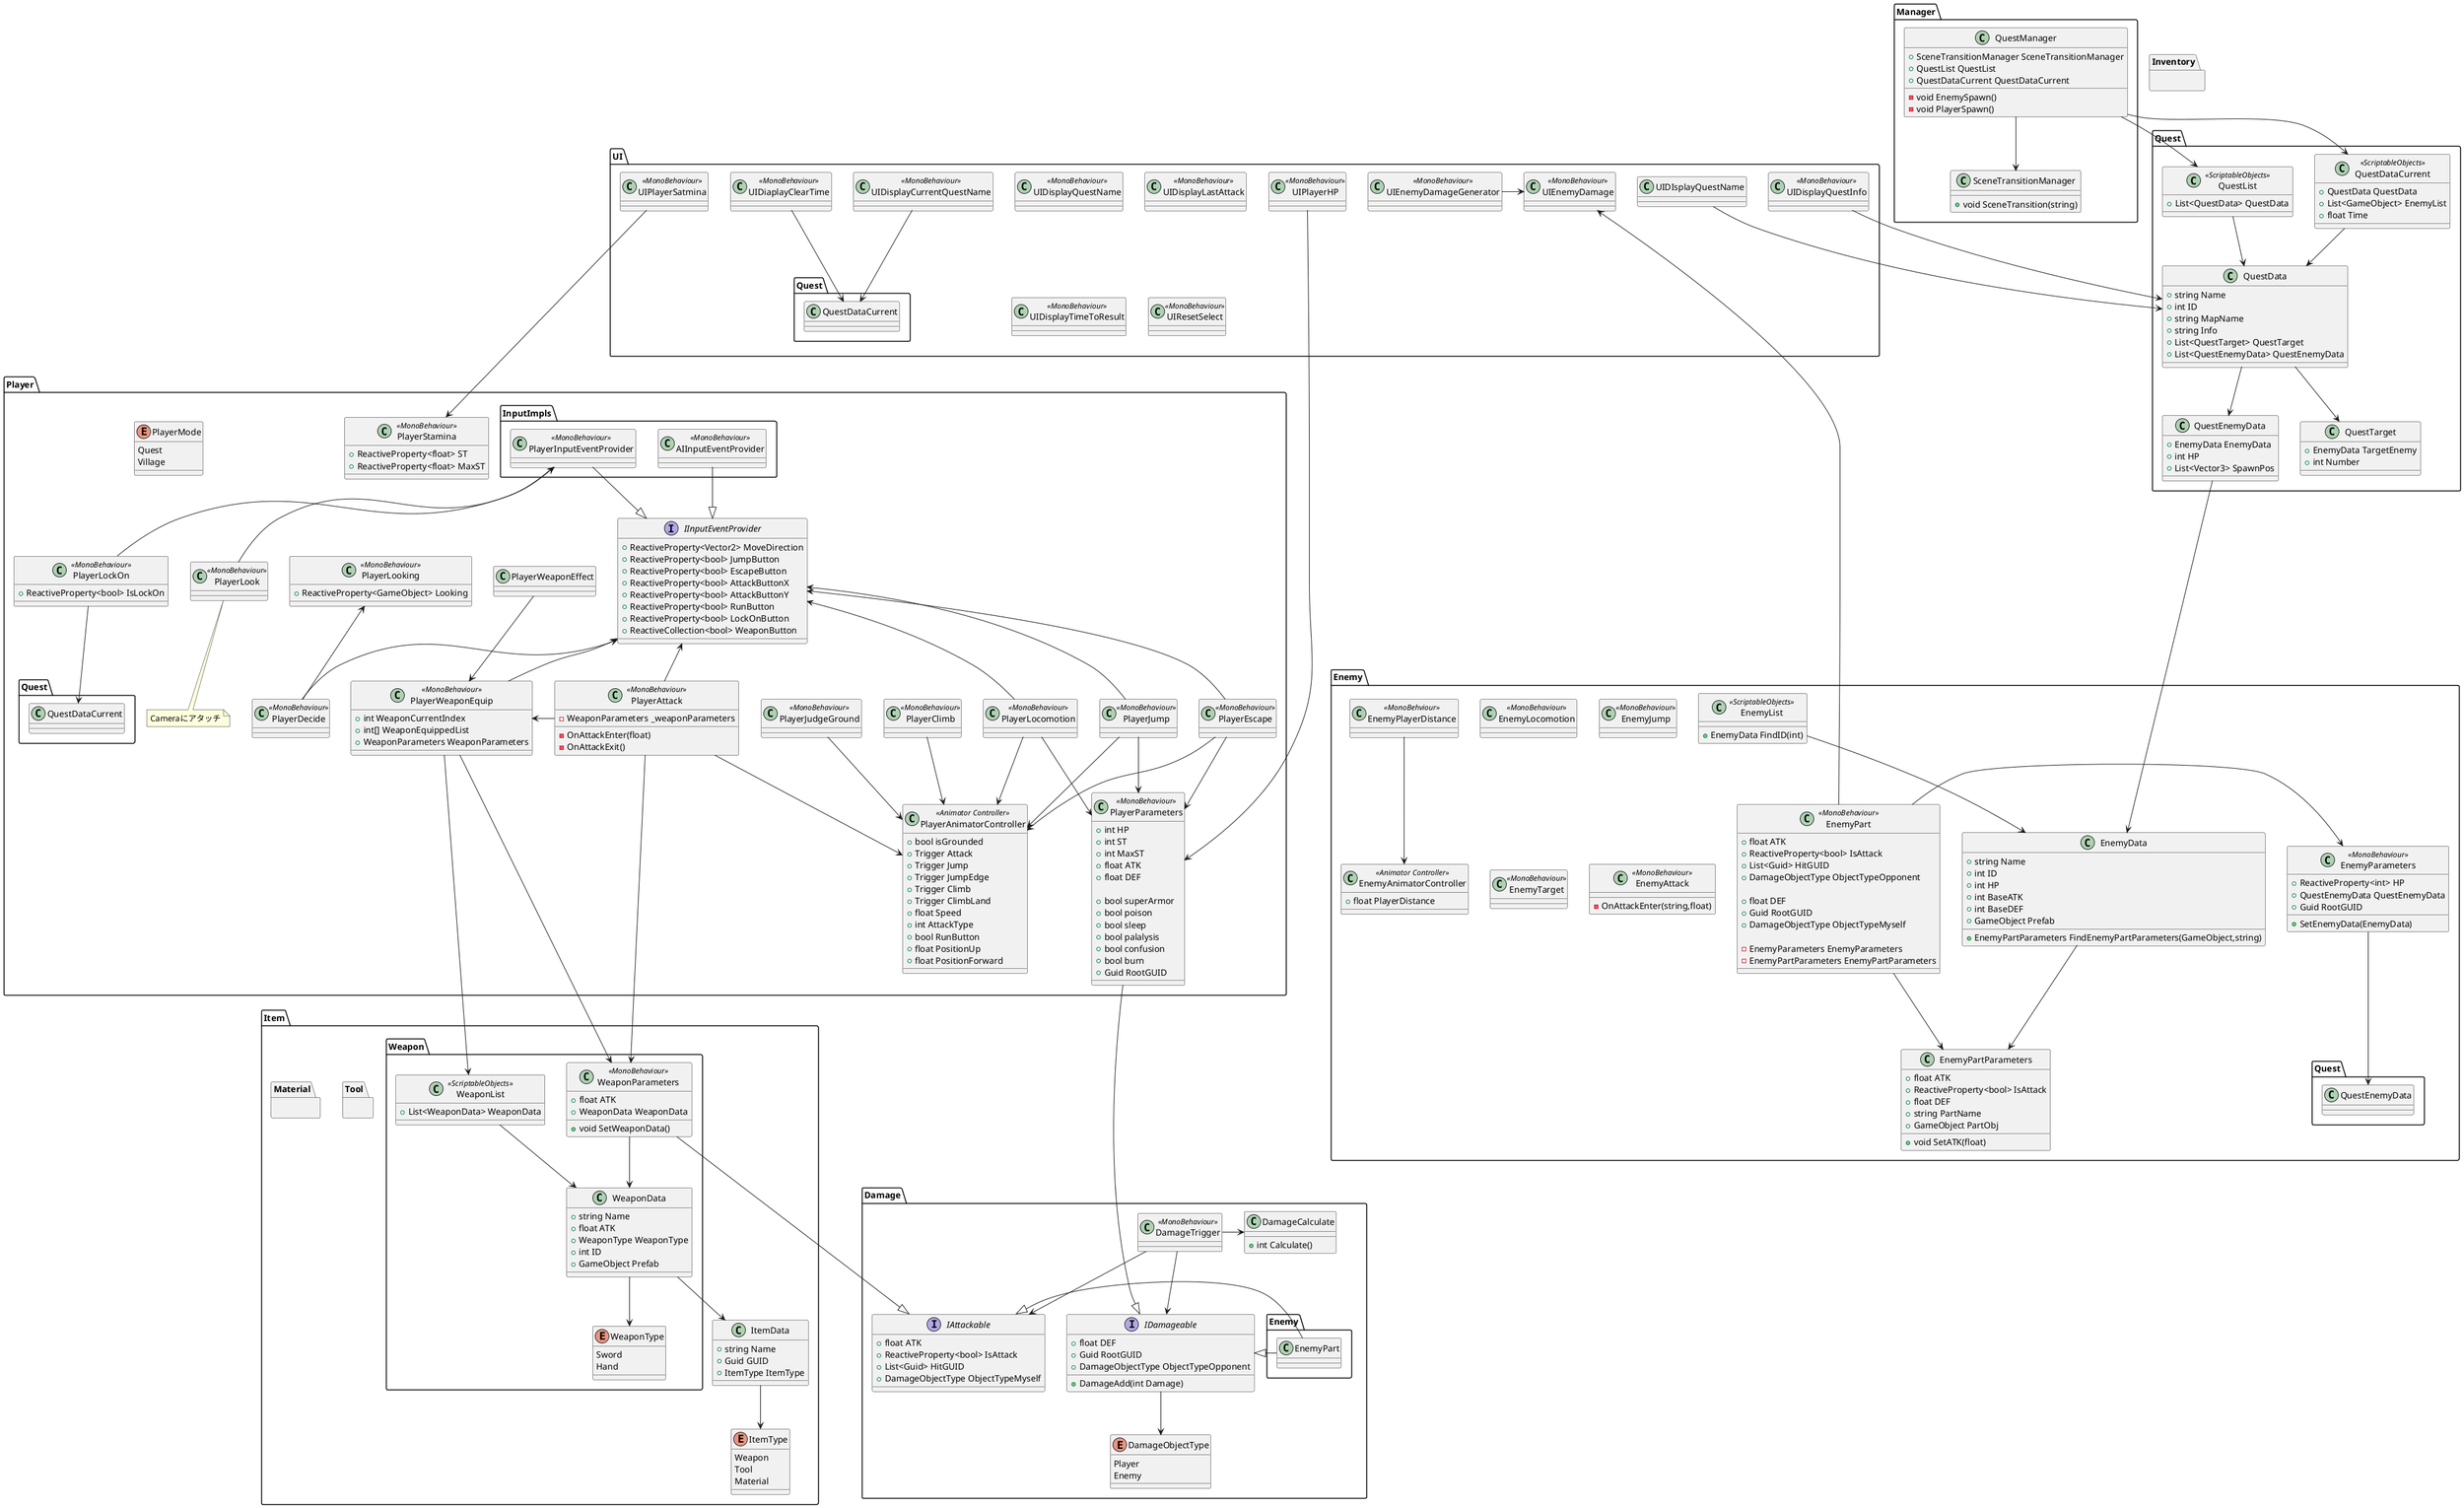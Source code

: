 @startuml
namespace Player{
    class PlayerLocomotion <<MonoBehaviour>>
    class PlayerJump <<MonoBehaviour>>
    class PlayerAttack <<MonoBehaviour>>{
        -WeaponParameters _weaponParameters
        -OnAttackEnter(float)
        -OnAttackExit()
    }
    class PlayerEscape <<MonoBehaviour>>
    class PlayerDecide <<MonoBehaviour>>
    class PlayerClimb <<MonoBehaviour>>
    class PlayerLook <<MonoBehaviour>>
    note bottom: Cameraにアタッチ
    class PlayerJudgeGround <<MonoBehaviour>>
    class PlayerWeaponEquip <<MonoBehaviour>>{
        +int WeaponCurrentIndex
        +int[] WeaponEquippedList
        +WeaponParameters WeaponParameters
    }
    class PlayerWeaponEffect
    interface IInputEventProvider{
        +ReactiveProperty<Vector2> MoveDirection
        +ReactiveProperty<bool> JumpButton
        +ReactiveProperty<bool> EscapeButton
        +ReactiveProperty<bool> AttackButtonX
        +ReactiveProperty<bool> AttackButtonY
        +ReactiveProperty<bool> RunButton
        +ReactiveProperty<bool> LockOnButton
        +ReactiveCollection<bool> WeaponButton
    }
    class PlayerParameters <<MonoBehaviour>>{
        +int HP
        +int ST
        +int MaxST
        +float ATK
        +float DEF

        +bool superArmor
        +bool poison
        +bool sleep
        +bool palalysis
        +bool confusion
        +bool burn
        +Guid RootGUID
    }
    class PlayerStamina <<MonoBehaviour>>{
        +ReactiveProperty<float> ST
        +ReactiveProperty<float> MaxST
    }
    class PlayerLooking <<MonoBehaviour>>{
        +ReactiveProperty<GameObject> Looking
    }
    class PlayerLockOn <<MonoBehaviour>>{
        +ReactiveProperty<bool> IsLockOn
    }
    Enum PlayerMode{
        Quest
        Village
    }
    class PlayerAnimatorController <<Animator Controller>>{
        +bool isGrounded
        +Trigger Attack
        +Trigger Jump
        +Trigger JumpEdge
        +Trigger Climb
        +Trigger ClimbLand
        +float Speed
        +int AttackType
        +bool RunButton
        +float PositionUp
        +float PositionForward
    }

    namespace InputImpls{
        class AIInputEventProvider <<MonoBehaviour>>
        class PlayerInputEventProvider <<MonoBehaviour>>
        AIInputEventProvider --|> Player.IInputEventProvider
        PlayerInputEventProvider --|>Player.IInputEventProvider
    }

    PlayerLocomotion --> PlayerAnimatorController
    PlayerEscape --> PlayerAnimatorController
    PlayerJump --> PlayerAnimatorController
    PlayerAttack --> PlayerAnimatorController
    PlayerClimb --> PlayerAnimatorController
    PlayerJudgeGround --> PlayerAnimatorController

    IInputEventProvider <-- PlayerLocomotion
    PlayerLocomotion --> PlayerParameters

    IInputEventProvider <-- PlayerJump
    PlayerJump --> PlayerParameters

    IInputEventProvider <-- PlayerEscape
    PlayerEscape --> PlayerParameters

    IInputEventProvider <-- PlayerAttack
    IInputEventProvider <-- PlayerDecide
    IInputEventProvider <-- PlayerWeaponEquip
    Player.InputImpls.PlayerInputEventProvider <-- PlayerLockOn
    Player.InputImpls.PlayerInputEventProvider <-- PlayerLook
    PlayerLooking <-- PlayerDecide
    PlayerLockOn --> Quest.QuestDataCurrent
    PlayerAttack -> PlayerWeaponEquip
    PlayerWeaponEffect --> PlayerWeaponEquip
}

namespace Damage{
    class DamageTrigger <<MonoBehaviour>>
    class DamageCalculate{
        +int Calculate()
    }
    interface IAttackable{
        +float ATK
        +ReactiveProperty<bool> IsAttack
        +List<Guid> HitGUID
        +DamageObjectType ObjectTypeMyself
    }
    interface IDamageable{
        +float DEF
        +Guid RootGUID
        +DamageObjectType ObjectTypeOpponent
        +DamageAdd(int Damage)
    }
    enum DamageObjectType{
        Player
        Enemy
    }
    IDamageable --> DamageObjectType
    Player.PlayerParameters -|> IDamageable
    Enemy.EnemyPart -|> IAttackable
    Enemy.EnemyPart -|> IDamageable
    DamageTrigger -> DamageCalculate
    DamageTrigger --> IAttackable
    DamageTrigger --> IDamageable
}
namespace Enemy{
    class EnemyLocomotion <<MonoBehaviour>>
    class EnemyJump <<MonoBehaviour>>
    class EnemyTarget <<MonoBehaviour>>
    class EnemyAttack <<MonoBehaviour>>{
        -OnAttackEnter(string,float)
    }
    class EnemyParameters <<MonoBehaviour>>{
        +ReactiveProperty<int> HP
        +QuestEnemyData QuestEnemyData
        +Guid RootGUID
        +SetEnemyData(EnemyData)
    }
    class EnemyList <<ScriptableObjects>>{
        +EnemyData FindID(int)
    }
    class EnemyData{
        +string Name
        +int ID
        +int HP
        +int BaseATK
        +int BaseDEF
        +GameObject Prefab
        +EnemyPartParameters FindEnemyPartParameters(GameObject,string)
    }
    class EnemyPlayerDistance <<MonoBehviour>>
    class EnemyAnimatorController <<Animator Controller>>{
        +float PlayerDistance
    }
    class EnemyPart <<MonoBehaviour>>{
        +float ATK
        +ReactiveProperty<bool> IsAttack
        +List<Guid> HitGUID
        +DamageObjectType ObjectTypeOpponent

        +float DEF
        +Guid RootGUID
        +DamageObjectType ObjectTypeMyself

        -EnemyParameters EnemyParameters
        -EnemyPartParameters EnemyPartParameters
    }
    class EnemyPartParameters{
        +float ATK
        +ReactiveProperty<bool> IsAttack
        +float DEF
        +string PartName
        +GameObject PartObj
        +void SetATK(float)
    }
    EnemyPart -> EnemyParameters
    EnemyPlayerDistance --> EnemyAnimatorController
    EnemyList --> EnemyData
    EnemyParameters --> Quest.QuestEnemyData
    EnemyPart --> EnemyPartParameters
    EnemyData --> EnemyPartParameters
}

namespace Item{
    namespace Weapon{
        class WeaponList <<ScriptableObjects>>{
            +List<WeaponData> WeaponData
        }
        class WeaponData{
            +string Name
            +float ATK
            +WeaponType WeaponType
            +int ID
            +GameObject Prefab
        }
        enum WeaponType{
            Sword
            Hand
        }
        class WeaponParameters <<MonoBehaviour>>{
            +float ATK
            +WeaponData WeaponData
            +void SetWeaponData()
        }
        WeaponList --> WeaponData
        WeaponData --> WeaponType
        Player.PlayerWeaponEquip ---> WeaponList
        Item.Weapon.WeaponParameters --> WeaponData
        Item.Weapon.WeaponParameters ---|> Damage.IAttackable
        Player.PlayerWeaponEquip ---> WeaponParameters
        Player.PlayerAttack ---> Item.Weapon.WeaponParameters
    }
    namespace Tool{

    }
    namespace Material{

    }
    class ItemData{
        +string Name
        +Guid GUID
        +ItemType ItemType
    }
    Enum ItemType{
        Weapon
        Tool
        Material
    }
    ItemData --> ItemType
    Item.Weapon.WeaponData --> ItemData
}
namespace Inventory{

}
namespace UI{
    class UIDisplayQuestInfo <<MonoBehaviour>>
    class UIDisplayQuestName <<MonoBehaviour>>
    class UIDisplayCurrentQuestName <<MonoBehaviour>>
    class UIDisplayLastAttack <<MonoBehaviour>>
    class UIDisplayTimeToResult <<MonoBehaviour>>
    class UIDiaplayClearTime <<MonoBehaviour>>
    class UIPlayerHP <<MonoBehaviour>>
    class UIEnemyDamage <<MonoBehaviour>>
    class UIEnemyDamageGenerator <<MonoBehaviour>>
    class UIPlayerSatmina <<MonoBehaviour>>
    class UIResetSelect <<MonoBehaviour>>
    UIPlayerHP --> Player.PlayerParameters
    UIEnemyDamage <---- Enemy.EnemyPart
    UIPlayerSatmina ---> Player.PlayerStamina
    UIDisplayCurrentQuestName --> Quest.QuestDataCurrent
    UIDiaplayClearTime --> Quest.QuestDataCurrent
    UIEnemyDamageGenerator -> UIEnemyDamage
}

namespace Quest{
    class QuestList <<ScriptableObjects>>{
        +List<QuestData> QuestData
    }
    class QuestData{
        +string Name
        +int ID
        +string MapName
        +string Info
        +List<QuestTarget> QuestTarget
        +List<QuestEnemyData> QuestEnemyData
    }
    class QuestEnemyData{
        +EnemyData EnemyData
        +int HP
        +List<Vector3> SpawnPos
    }
    class QuestDataCurrent <<ScriptableObjects>>{
        +QuestData QuestData
        +List<GameObject> EnemyList
        +float Time
    }
    class QuestTarget{
        +EnemyData TargetEnemy
        +int Number
    }
    QuestList --> QuestData
    QuestData --> QuestEnemyData
    QuestData --> QuestTarget
    QuestEnemyData ----> Enemy.EnemyData
    QuestDataCurrent --> QuestData
    UI.UIDisplayQuestInfo --> QuestData
    UI.UIDIsplayQuestName --> QuestData
}
namespace Manager{
    class SceneTransitionManager{
        +void SceneTransition(string)
    }
    class QuestManager{
        +SceneTransitionManager SceneTransitionManager
        +QuestList QuestList
        +QuestDataCurrent QuestDataCurrent
        -void EnemySpawn()
        -void PlayerSpawn()
    }
    QuestManager --> SceneTransitionManager
    QuestManager --> Quest.QuestList
    QuestManager --> Quest.QuestDataCurrent
}
@enduml